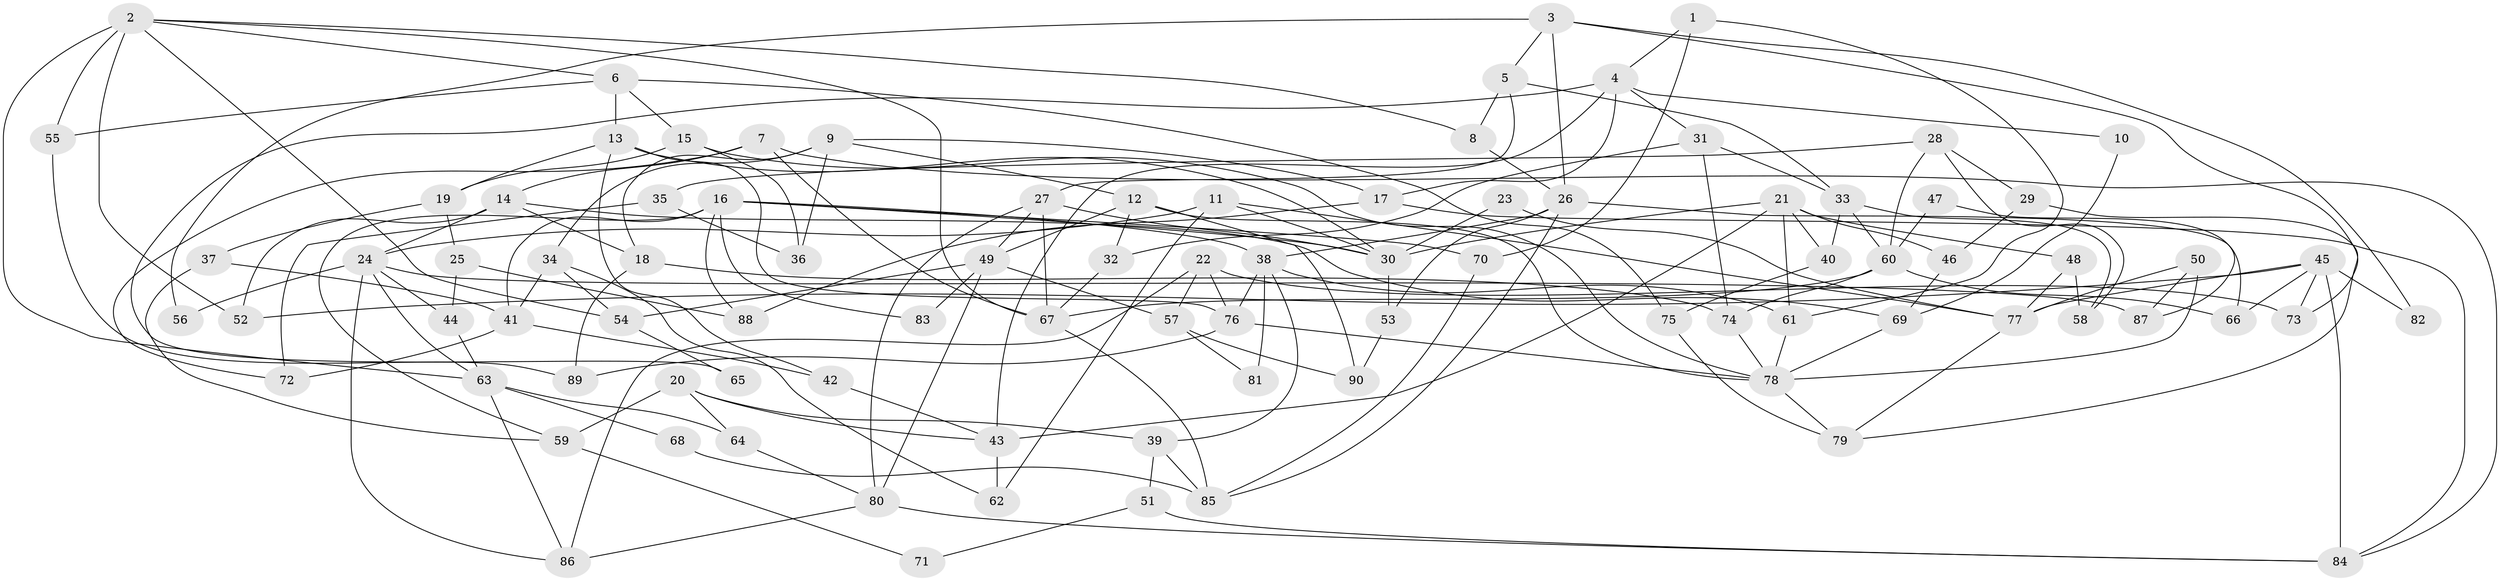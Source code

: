 // Generated by graph-tools (version 1.1) at 2025/15/03/09/25 04:15:17]
// undirected, 90 vertices, 180 edges
graph export_dot {
graph [start="1"]
  node [color=gray90,style=filled];
  1;
  2;
  3;
  4;
  5;
  6;
  7;
  8;
  9;
  10;
  11;
  12;
  13;
  14;
  15;
  16;
  17;
  18;
  19;
  20;
  21;
  22;
  23;
  24;
  25;
  26;
  27;
  28;
  29;
  30;
  31;
  32;
  33;
  34;
  35;
  36;
  37;
  38;
  39;
  40;
  41;
  42;
  43;
  44;
  45;
  46;
  47;
  48;
  49;
  50;
  51;
  52;
  53;
  54;
  55;
  56;
  57;
  58;
  59;
  60;
  61;
  62;
  63;
  64;
  65;
  66;
  67;
  68;
  69;
  70;
  71;
  72;
  73;
  74;
  75;
  76;
  77;
  78;
  79;
  80;
  81;
  82;
  83;
  84;
  85;
  86;
  87;
  88;
  89;
  90;
  1 -- 70;
  1 -- 61;
  1 -- 4;
  2 -- 8;
  2 -- 6;
  2 -- 52;
  2 -- 54;
  2 -- 55;
  2 -- 63;
  2 -- 67;
  3 -- 26;
  3 -- 5;
  3 -- 56;
  3 -- 73;
  3 -- 82;
  4 -- 43;
  4 -- 10;
  4 -- 17;
  4 -- 31;
  4 -- 65;
  5 -- 27;
  5 -- 33;
  5 -- 8;
  6 -- 75;
  6 -- 15;
  6 -- 13;
  6 -- 55;
  7 -- 14;
  7 -- 84;
  7 -- 67;
  7 -- 72;
  8 -- 26;
  9 -- 17;
  9 -- 36;
  9 -- 12;
  9 -- 18;
  9 -- 34;
  10 -- 69;
  11 -- 24;
  11 -- 30;
  11 -- 62;
  11 -- 77;
  12 -- 49;
  12 -- 32;
  12 -- 78;
  12 -- 90;
  13 -- 42;
  13 -- 19;
  13 -- 30;
  13 -- 76;
  14 -- 24;
  14 -- 18;
  14 -- 52;
  14 -- 69;
  15 -- 78;
  15 -- 19;
  15 -- 36;
  16 -- 30;
  16 -- 38;
  16 -- 41;
  16 -- 59;
  16 -- 70;
  16 -- 83;
  16 -- 88;
  17 -- 84;
  17 -- 88;
  18 -- 89;
  18 -- 74;
  19 -- 37;
  19 -- 25;
  20 -- 64;
  20 -- 39;
  20 -- 43;
  20 -- 59;
  21 -- 46;
  21 -- 43;
  21 -- 30;
  21 -- 40;
  21 -- 48;
  21 -- 61;
  22 -- 57;
  22 -- 76;
  22 -- 73;
  22 -- 86;
  23 -- 77;
  23 -- 30;
  24 -- 86;
  24 -- 63;
  24 -- 44;
  24 -- 56;
  24 -- 87;
  25 -- 88;
  25 -- 44;
  26 -- 66;
  26 -- 38;
  26 -- 53;
  26 -- 85;
  27 -- 67;
  27 -- 30;
  27 -- 49;
  27 -- 80;
  28 -- 60;
  28 -- 58;
  28 -- 29;
  28 -- 35;
  29 -- 79;
  29 -- 46;
  30 -- 53;
  31 -- 32;
  31 -- 33;
  31 -- 74;
  32 -- 67;
  33 -- 60;
  33 -- 40;
  33 -- 58;
  34 -- 54;
  34 -- 41;
  34 -- 62;
  35 -- 72;
  35 -- 36;
  37 -- 59;
  37 -- 41;
  38 -- 76;
  38 -- 61;
  38 -- 39;
  38 -- 81;
  39 -- 85;
  39 -- 51;
  40 -- 75;
  41 -- 42;
  41 -- 72;
  42 -- 43;
  43 -- 62;
  44 -- 63;
  45 -- 52;
  45 -- 73;
  45 -- 66;
  45 -- 77;
  45 -- 82;
  45 -- 84;
  46 -- 69;
  47 -- 60;
  47 -- 87;
  48 -- 77;
  48 -- 58;
  49 -- 80;
  49 -- 54;
  49 -- 57;
  49 -- 83;
  50 -- 78;
  50 -- 77;
  50 -- 87;
  51 -- 84;
  51 -- 71;
  53 -- 90;
  54 -- 65;
  55 -- 89;
  57 -- 90;
  57 -- 81;
  59 -- 71;
  60 -- 74;
  60 -- 67;
  60 -- 66;
  61 -- 78;
  63 -- 64;
  63 -- 68;
  63 -- 86;
  64 -- 80;
  67 -- 85;
  68 -- 85;
  69 -- 78;
  70 -- 85;
  74 -- 78;
  75 -- 79;
  76 -- 78;
  76 -- 89;
  77 -- 79;
  78 -- 79;
  80 -- 86;
  80 -- 84;
}

